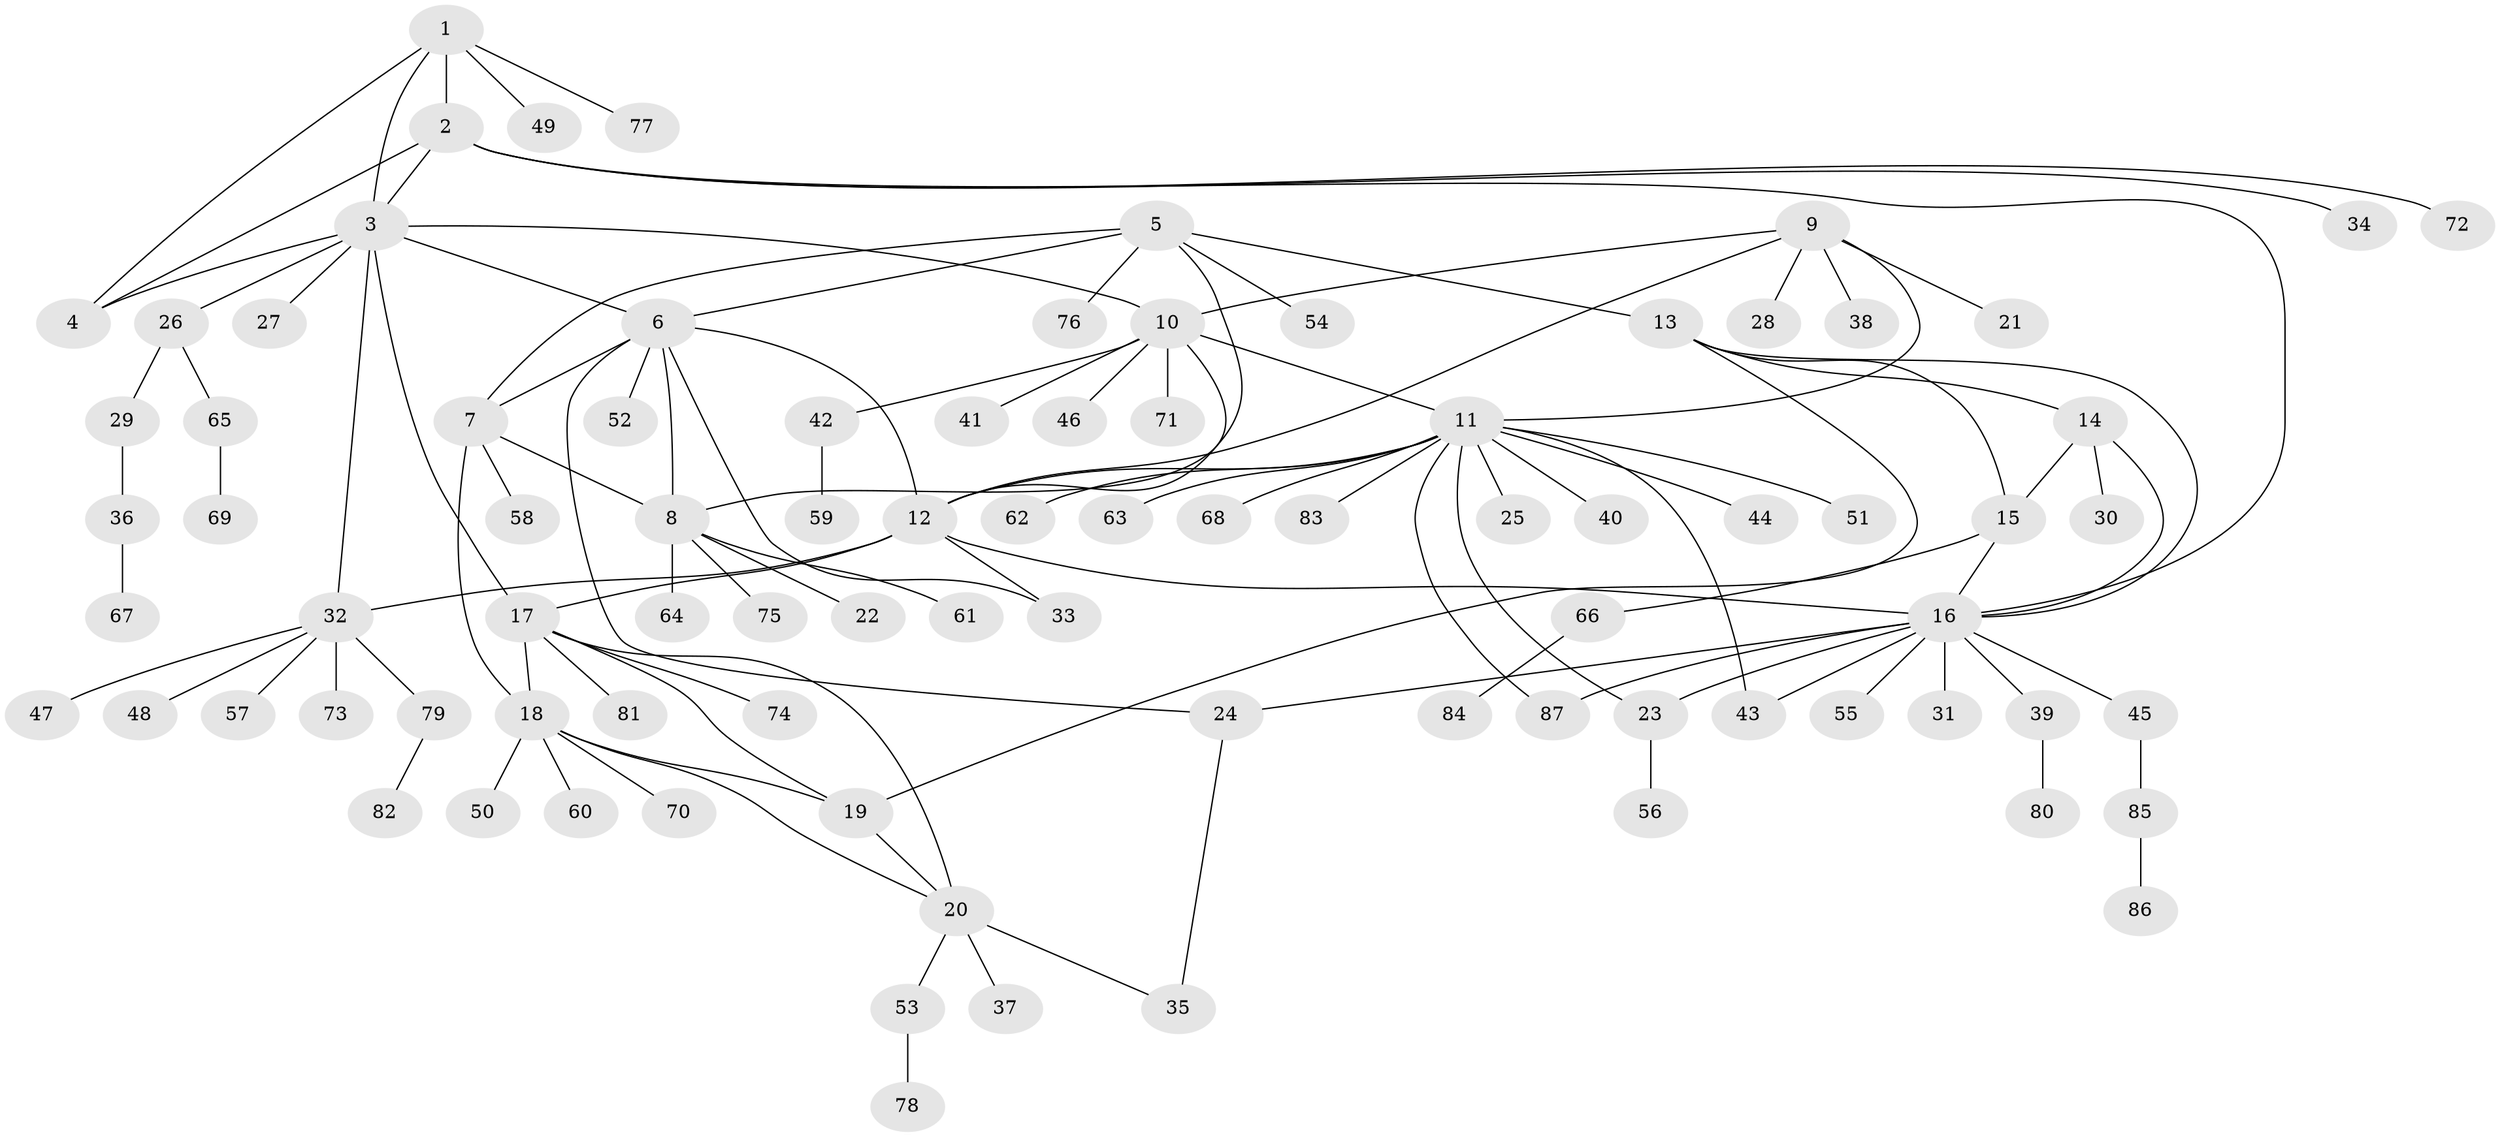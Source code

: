 // Generated by graph-tools (version 1.1) at 2025/26/03/09/25 03:26:38]
// undirected, 87 vertices, 114 edges
graph export_dot {
graph [start="1"]
  node [color=gray90,style=filled];
  1;
  2;
  3;
  4;
  5;
  6;
  7;
  8;
  9;
  10;
  11;
  12;
  13;
  14;
  15;
  16;
  17;
  18;
  19;
  20;
  21;
  22;
  23;
  24;
  25;
  26;
  27;
  28;
  29;
  30;
  31;
  32;
  33;
  34;
  35;
  36;
  37;
  38;
  39;
  40;
  41;
  42;
  43;
  44;
  45;
  46;
  47;
  48;
  49;
  50;
  51;
  52;
  53;
  54;
  55;
  56;
  57;
  58;
  59;
  60;
  61;
  62;
  63;
  64;
  65;
  66;
  67;
  68;
  69;
  70;
  71;
  72;
  73;
  74;
  75;
  76;
  77;
  78;
  79;
  80;
  81;
  82;
  83;
  84;
  85;
  86;
  87;
  1 -- 2;
  1 -- 3;
  1 -- 4;
  1 -- 49;
  1 -- 77;
  2 -- 3;
  2 -- 4;
  2 -- 16;
  2 -- 34;
  2 -- 72;
  3 -- 4;
  3 -- 6;
  3 -- 10;
  3 -- 17;
  3 -- 26;
  3 -- 27;
  3 -- 32;
  5 -- 6;
  5 -- 7;
  5 -- 8;
  5 -- 13;
  5 -- 54;
  5 -- 76;
  6 -- 7;
  6 -- 8;
  6 -- 12;
  6 -- 24;
  6 -- 33;
  6 -- 52;
  7 -- 8;
  7 -- 18;
  7 -- 58;
  8 -- 22;
  8 -- 61;
  8 -- 64;
  8 -- 75;
  9 -- 10;
  9 -- 11;
  9 -- 12;
  9 -- 21;
  9 -- 28;
  9 -- 38;
  10 -- 11;
  10 -- 12;
  10 -- 41;
  10 -- 42;
  10 -- 46;
  10 -- 71;
  11 -- 12;
  11 -- 23;
  11 -- 25;
  11 -- 40;
  11 -- 43;
  11 -- 44;
  11 -- 51;
  11 -- 62;
  11 -- 63;
  11 -- 68;
  11 -- 83;
  11 -- 87;
  12 -- 16;
  12 -- 17;
  12 -- 32;
  12 -- 33;
  13 -- 14;
  13 -- 15;
  13 -- 16;
  13 -- 19;
  14 -- 15;
  14 -- 16;
  14 -- 30;
  15 -- 16;
  15 -- 66;
  16 -- 23;
  16 -- 24;
  16 -- 31;
  16 -- 39;
  16 -- 43;
  16 -- 45;
  16 -- 55;
  16 -- 87;
  17 -- 18;
  17 -- 19;
  17 -- 20;
  17 -- 74;
  17 -- 81;
  18 -- 19;
  18 -- 20;
  18 -- 50;
  18 -- 60;
  18 -- 70;
  19 -- 20;
  20 -- 35;
  20 -- 37;
  20 -- 53;
  23 -- 56;
  24 -- 35;
  26 -- 29;
  26 -- 65;
  29 -- 36;
  32 -- 47;
  32 -- 48;
  32 -- 57;
  32 -- 73;
  32 -- 79;
  36 -- 67;
  39 -- 80;
  42 -- 59;
  45 -- 85;
  53 -- 78;
  65 -- 69;
  66 -- 84;
  79 -- 82;
  85 -- 86;
}
